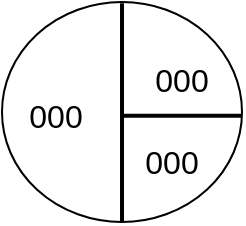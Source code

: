 <mxfile version="24.2.1" type="github">
  <diagram name="Page-1" id="ff44883e-f642-bcb2-894b-16b3d25a3f0b">
    <mxGraphModel dx="2345" dy="1118" grid="1" gridSize="10" guides="1" tooltips="1" connect="1" arrows="1" fold="1" page="1" pageScale="1.5" pageWidth="1169" pageHeight="826" background="none" math="0" shadow="0">
      <root>
        <mxCell id="0" style=";html=1;" />
        <mxCell id="1" style=";html=1;" parent="0" />
        <mxCell id="J5YyEjpSM3lU3VBUV3UF-6" value="" style="group" vertex="1" connectable="0" parent="1">
          <mxGeometry x="110" y="160" width="120" height="110" as="geometry" />
        </mxCell>
        <mxCell id="J5YyEjpSM3lU3VBUV3UF-12" value="" style="group" vertex="1" connectable="0" parent="J5YyEjpSM3lU3VBUV3UF-6">
          <mxGeometry width="120" height="110" as="geometry" />
        </mxCell>
        <mxCell id="J5YyEjpSM3lU3VBUV3UF-2" value="" style="ellipse;whiteSpace=wrap;html=1;" vertex="1" parent="J5YyEjpSM3lU3VBUV3UF-12">
          <mxGeometry width="120" height="110" as="geometry" />
        </mxCell>
        <mxCell id="J5YyEjpSM3lU3VBUV3UF-3" value="" style="line;strokeWidth=2;html=1;rotation=-90;" vertex="1" parent="J5YyEjpSM3lU3VBUV3UF-12">
          <mxGeometry x="5.47" y="48.25" width="109.07" height="13.75" as="geometry" />
        </mxCell>
        <mxCell id="J5YyEjpSM3lU3VBUV3UF-4" value="" style="line;strokeWidth=2;html=1;" vertex="1" parent="J5YyEjpSM3lU3VBUV3UF-12">
          <mxGeometry x="60" y="50" width="60" height="13.75" as="geometry" />
        </mxCell>
        <mxCell id="J5YyEjpSM3lU3VBUV3UF-7" value="000" style="text;strokeColor=none;fillColor=none;html=1;align=center;verticalAlign=middle;whiteSpace=wrap;rounded=0;fontSize=16;" vertex="1" parent="J5YyEjpSM3lU3VBUV3UF-12">
          <mxGeometry x="65" y="13.59" width="50" height="50" as="geometry" />
        </mxCell>
        <mxCell id="J5YyEjpSM3lU3VBUV3UF-9" value="000" style="text;strokeColor=none;fillColor=none;html=1;align=center;verticalAlign=middle;whiteSpace=wrap;rounded=0;fontSize=16;" vertex="1" parent="J5YyEjpSM3lU3VBUV3UF-12">
          <mxGeometry x="60" y="55" width="50" height="50" as="geometry" />
        </mxCell>
        <mxCell id="J5YyEjpSM3lU3VBUV3UF-10" value="000" style="text;strokeColor=none;fillColor=none;html=1;align=center;verticalAlign=middle;whiteSpace=wrap;rounded=0;fontSize=16;" vertex="1" parent="J5YyEjpSM3lU3VBUV3UF-12">
          <mxGeometry x="1.88" y="31.72" width="50" height="50" as="geometry" />
        </mxCell>
      </root>
    </mxGraphModel>
  </diagram>
</mxfile>
